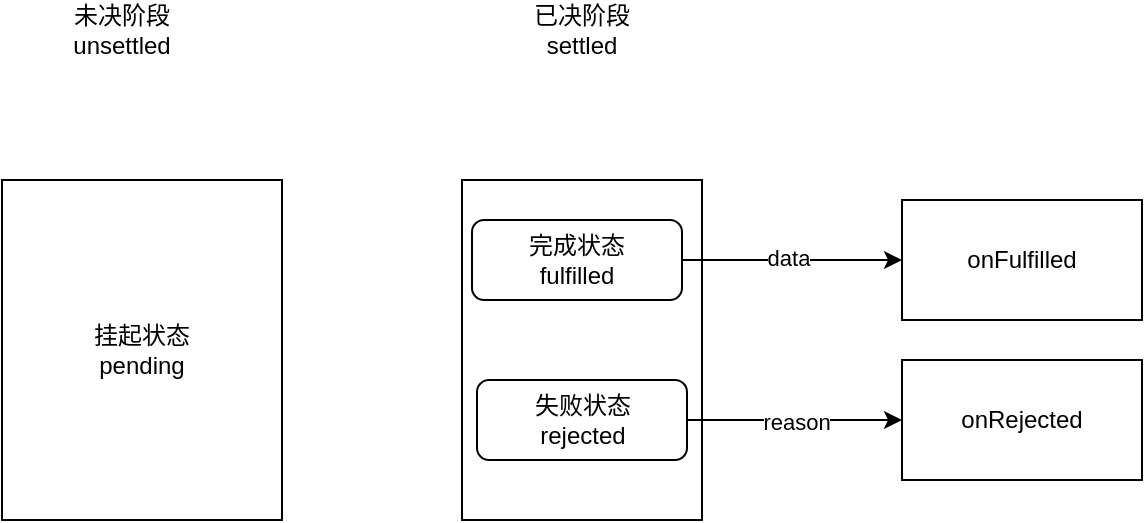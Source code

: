 <mxfile>
    <diagram id="U-9x93WRBPnXxISlCbOG" name="第 1 页">
        <mxGraphModel dx="930" dy="635" grid="1" gridSize="10" guides="1" tooltips="1" connect="1" arrows="1" fold="1" page="1" pageScale="1" pageWidth="827" pageHeight="1169" math="0" shadow="0">
            <root>
                <mxCell id="0"/>
                <mxCell id="1" parent="0"/>
                <mxCell id="2" value="未决阶段&lt;br&gt;unsettled" style="text;html=1;strokeColor=none;fillColor=none;align=center;verticalAlign=middle;whiteSpace=wrap;rounded=0;" vertex="1" parent="1">
                    <mxGeometry x="200" y="170" width="60" height="30" as="geometry"/>
                </mxCell>
                <mxCell id="3" value="已决阶段&lt;br&gt;settled" style="text;html=1;strokeColor=none;fillColor=none;align=center;verticalAlign=middle;whiteSpace=wrap;rounded=0;" vertex="1" parent="1">
                    <mxGeometry x="430" y="170" width="60" height="30" as="geometry"/>
                </mxCell>
                <mxCell id="4" value="挂起状态&lt;br&gt;pending" style="rounded=0;whiteSpace=wrap;html=1;" vertex="1" parent="1">
                    <mxGeometry x="170" y="260" width="140" height="170" as="geometry"/>
                </mxCell>
                <mxCell id="5" value="" style="rounded=0;whiteSpace=wrap;html=1;" vertex="1" parent="1">
                    <mxGeometry x="400" y="260" width="120" height="170" as="geometry"/>
                </mxCell>
                <mxCell id="9" style="edgeStyle=none;html=1;exitX=1;exitY=0.5;exitDx=0;exitDy=0;entryX=0;entryY=0.5;entryDx=0;entryDy=0;" edge="1" parent="1" source="6" target="8">
                    <mxGeometry relative="1" as="geometry"/>
                </mxCell>
                <mxCell id="13" value="data" style="edgeLabel;html=1;align=center;verticalAlign=middle;resizable=0;points=[];" vertex="1" connectable="0" parent="9">
                    <mxGeometry x="-0.036" y="2" relative="1" as="geometry">
                        <mxPoint y="1" as="offset"/>
                    </mxGeometry>
                </mxCell>
                <mxCell id="6" value="完成状态&lt;br&gt;fulfilled" style="rounded=1;whiteSpace=wrap;html=1;" vertex="1" parent="1">
                    <mxGeometry x="405" y="280" width="105" height="40" as="geometry"/>
                </mxCell>
                <mxCell id="12" style="edgeStyle=none;html=1;exitX=1;exitY=0.5;exitDx=0;exitDy=0;entryX=0;entryY=0.5;entryDx=0;entryDy=0;" edge="1" parent="1" source="7" target="10">
                    <mxGeometry relative="1" as="geometry"/>
                </mxCell>
                <mxCell id="14" value="reason" style="edgeLabel;html=1;align=center;verticalAlign=middle;resizable=0;points=[];" vertex="1" connectable="0" parent="12">
                    <mxGeometry x="-0.005" relative="1" as="geometry">
                        <mxPoint x="1" y="1" as="offset"/>
                    </mxGeometry>
                </mxCell>
                <mxCell id="7" value="失败状态&lt;br&gt;rejected" style="rounded=1;whiteSpace=wrap;html=1;" vertex="1" parent="1">
                    <mxGeometry x="407.5" y="360" width="105" height="40" as="geometry"/>
                </mxCell>
                <mxCell id="8" value="onFulfilled" style="rounded=0;whiteSpace=wrap;html=1;" vertex="1" parent="1">
                    <mxGeometry x="620" y="270" width="120" height="60" as="geometry"/>
                </mxCell>
                <mxCell id="10" value="onRejected" style="rounded=0;whiteSpace=wrap;html=1;" vertex="1" parent="1">
                    <mxGeometry x="620" y="350" width="120" height="60" as="geometry"/>
                </mxCell>
            </root>
        </mxGraphModel>
    </diagram>
</mxfile>